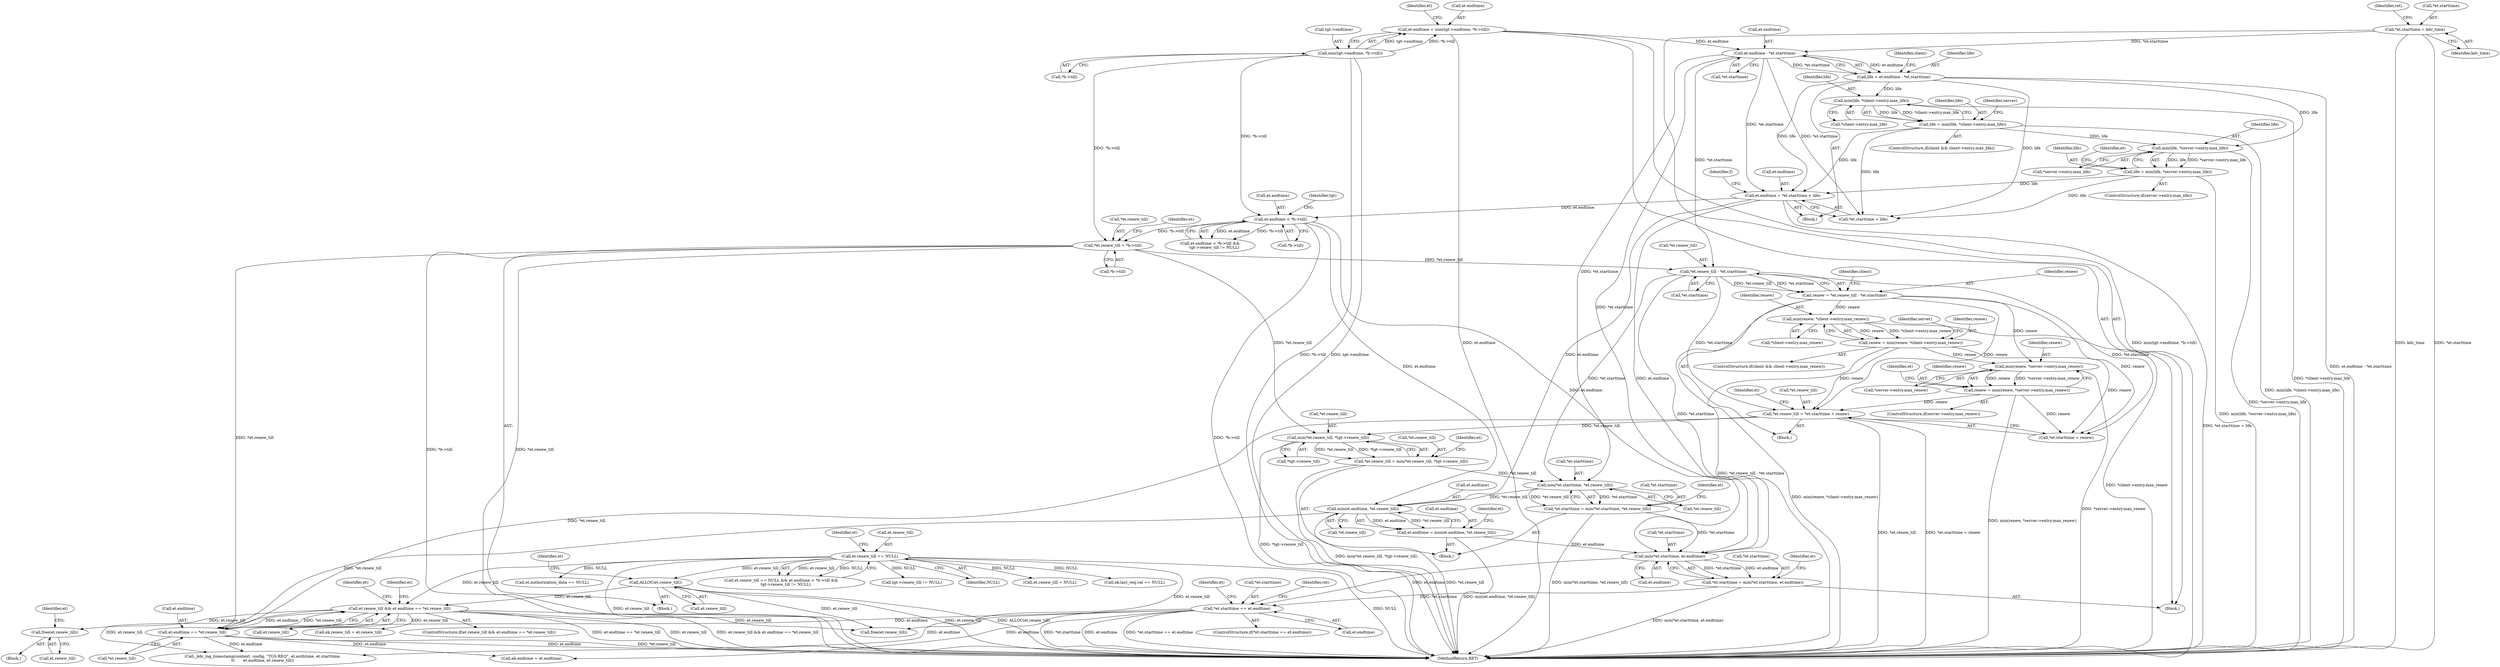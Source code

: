 digraph "0_heimdal_b1e699103f08d6a0ca46a122193c9da65f6cf837_1@API" {
"1000578" [label="(Call,free(et.renew_till))"];
"1000565" [label="(Call,et.renew_till && et.endtime == *et.renew_till)"];
"1000417" [label="(Call,ALLOC(et.renew_till))"];
"1000390" [label="(Call,et.renew_till == NULL)"];
"1000569" [label="(Call,et.endtime == *et.renew_till)"];
"1000551" [label="(Call,*et.starttime == et.endtime)"];
"1000537" [label="(Call,*et.starttime = min(*et.starttime, et.endtime))"];
"1000542" [label="(Call,min(*et.starttime, et.endtime))"];
"1000511" [label="(Call,*et.starttime = min(*et.starttime, *et.renew_till))"];
"1000516" [label="(Call,min(*et.starttime, *et.renew_till))"];
"1000326" [label="(Call,et.endtime - *et.starttime)"];
"1000189" [label="(Call,et.endtime = min(tgt->endtime, *b->till))"];
"1000193" [label="(Call,min(tgt->endtime, *b->till))"];
"1000205" [label="(Call,*et.starttime = kdc_time)"];
"1000438" [label="(Call,*et.renew_till - *et.starttime)"];
"1000421" [label="(Call,*et.renew_till = *b->till)"];
"1000396" [label="(Call,et.endtime < *b->till)"];
"1000368" [label="(Call,et.endtime = *et.starttime + life)"];
"1000342" [label="(Call,life = min(life, *client->entry.max_life))"];
"1000344" [label="(Call,min(life, *client->entry.max_life))"];
"1000324" [label="(Call,life = et.endtime - *et.starttime)"];
"1000358" [label="(Call,life = min(life, *server->entry.max_life))"];
"1000360" [label="(Call,min(life, *server->entry.max_life))"];
"1000497" [label="(Call,*et.renew_till = min(*et.renew_till, *tgt->renew_till))"];
"1000502" [label="(Call,min(*et.renew_till, *tgt->renew_till))"];
"1000481" [label="(Call,*et.renew_till = *et.starttime + renew)"];
"1000436" [label="(Call,renew = *et.renew_till - *et.starttime)"];
"1000471" [label="(Call,renew = min(renew, *server->entry.max_renew))"];
"1000473" [label="(Call,min(renew, *server->entry.max_renew))"];
"1000455" [label="(Call,renew = min(renew, *client->entry.max_renew))"];
"1000457" [label="(Call,min(renew, *client->entry.max_renew))"];
"1000525" [label="(Call,et.endtime = min(et.endtime, *et.renew_till))"];
"1000529" [label="(Call,min(et.endtime, *et.renew_till))"];
"1000396" [label="(Call,et.endtime < *b->till)"];
"1000404" [label="(Call,tgt->renew_till != NULL)"];
"1000381" [label="(Identifier,f)"];
"1000334" [label="(ControlStructure,if(client && client->entry.max_life))"];
"1000914" [label="(Call,_kdc_log_timestamp(context, config, \"TGS-REQ\", et.authtime, et.starttime,\n\t\t       et.endtime, et.renew_till))"];
"1000465" [label="(ControlStructure,if(server->entry.max_renew))"];
"1000484" [label="(Identifier,et)"];
"1000449" [label="(Identifier,client)"];
"1000409" [label="(Block,)"];
"1000566" [label="(Call,et.renew_till)"];
"1000468" [label="(Identifier,server)"];
"1000330" [label="(Call,*et.starttime)"];
"1000889" [label="(Call,ek.renew_till = et.renew_till)"];
"1000570" [label="(Call,et.endtime)"];
"1000472" [label="(Identifier,renew)"];
"1000456" [label="(Identifier,renew)"];
"1000447" [label="(ControlStructure,if(client && client->entry.max_renew))"];
"1000497" [label="(Call,*et.renew_till = min(*et.renew_till, *tgt->renew_till))"];
"1000422" [label="(Call,*et.renew_till)"];
"1000370" [label="(Identifier,et)"];
"1000471" [label="(Call,renew = min(renew, *server->entry.max_renew))"];
"1000439" [label="(Call,*et.renew_till)"];
"1000458" [label="(Identifier,renew)"];
"1000394" [label="(Identifier,NULL)"];
"1000342" [label="(Call,life = min(life, *client->entry.max_life))"];
"1000486" [label="(Call,*et.starttime + renew)"];
"1000193" [label="(Call,min(tgt->endtime, *b->till))"];
"1000189" [label="(Call,et.endtime = min(tgt->endtime, *b->till))"];
"1000567" [label="(Identifier,et)"];
"1000345" [label="(Identifier,life)"];
"1000212" [label="(Identifier,ret)"];
"1000551" [label="(Call,*et.starttime == et.endtime)"];
"1000543" [label="(Call,*et.starttime)"];
"1000455" [label="(Call,renew = min(renew, *client->entry.max_renew))"];
"1000502" [label="(Call,min(*et.renew_till, *tgt->renew_till))"];
"1000194" [label="(Call,tgt->endtime)"];
"1000579" [label="(Call,et.renew_till)"];
"1000210" [label="(Identifier,kdc_time)"];
"1000400" [label="(Call,*b->till)"];
"1000424" [label="(Identifier,et)"];
"1000514" [label="(Identifier,et)"];
"1000578" [label="(Call,free(et.renew_till))"];
"1000391" [label="(Call,et.renew_till)"];
"1000344" [label="(Call,min(life, *client->entry.max_life))"];
"1000516" [label="(Call,min(*et.starttime, *et.renew_till))"];
"1000417" [label="(Call,ALLOC(et.renew_till))"];
"1000203" [label="(Identifier,et)"];
"1000325" [label="(Identifier,life)"];
"1000346" [label="(Call,*client->entry.max_life)"];
"1000538" [label="(Call,*et.starttime)"];
"1000512" [label="(Call,*et.starttime)"];
"1000475" [label="(Call,*server->entry.max_renew)"];
"1000134" [label="(Block,)"];
"1000542" [label="(Call,min(*et.starttime, et.endtime))"];
"1000473" [label="(Call,min(renew, *server->entry.max_renew))"];
"1000324" [label="(Call,life = et.endtime - *et.starttime)"];
"1000582" [label="(Call,et.renew_till = NULL)"];
"1001127" [label="(MethodReturn,RET)"];
"1000474" [label="(Identifier,renew)"];
"1000352" [label="(ControlStructure,if(server->entry.max_life))"];
"1000507" [label="(Call,*tgt->renew_till)"];
"1000432" [label="(Identifier,et)"];
"1000459" [label="(Call,*client->entry.max_renew)"];
"1000550" [label="(ControlStructure,if(*et.starttime == et.endtime))"];
"1000569" [label="(Call,et.endtime == *et.renew_till)"];
"1000584" [label="(Identifier,et)"];
"1000426" [label="(Call,*b->till)"];
"1000503" [label="(Call,*et.renew_till)"];
"1000327" [label="(Call,et.endtime)"];
"1000438" [label="(Call,*et.renew_till - *et.starttime)"];
"1000336" [label="(Identifier,client)"];
"1000362" [label="(Call,*server->entry.max_life)"];
"1000882" [label="(Call,ek.endtime = et.endtime)"];
"1000565" [label="(Call,et.renew_till && et.endtime == *et.renew_till)"];
"1000205" [label="(Call,*et.starttime = kdc_time)"];
"1000457" [label="(Call,min(renew, *client->entry.max_renew))"];
"1000554" [label="(Identifier,et)"];
"1000537" [label="(Call,*et.starttime = min(*et.starttime, et.endtime))"];
"1000443" [label="(Call,*et.starttime)"];
"1000395" [label="(Call,et.endtime < *b->till &&\n       tgt->renew_till != NULL)"];
"1000552" [label="(Call,*et.starttime)"];
"1000421" [label="(Call,*et.renew_till = *b->till)"];
"1000206" [label="(Call,*et.starttime)"];
"1000835" [label="(Call,ek.last_req.val == NULL)"];
"1000397" [label="(Call,et.endtime)"];
"1000577" [label="(Block,)"];
"1000496" [label="(Block,)"];
"1000511" [label="(Call,*et.starttime = min(*et.starttime, *et.renew_till))"];
"1000494" [label="(Identifier,et)"];
"1000498" [label="(Call,*et.renew_till)"];
"1000580" [label="(Identifier,et)"];
"1000197" [label="(Call,*b->till)"];
"1000530" [label="(Call,et.endtime)"];
"1000564" [label="(ControlStructure,if(et.renew_till && et.endtime == *et.renew_till))"];
"1000326" [label="(Call,et.endtime - *et.starttime)"];
"1000547" [label="(Call,et.endtime)"];
"1000437" [label="(Identifier,renew)"];
"1000360" [label="(Call,min(life, *server->entry.max_life))"];
"1000390" [label="(Call,et.renew_till == NULL)"];
"1000664" [label="(Call,et.authorization_data == NULL)"];
"1000361" [label="(Identifier,life)"];
"1000190" [label="(Call,et.endtime)"];
"1000529" [label="(Call,min(et.endtime, *et.renew_till))"];
"1000556" [label="(Call,et.endtime)"];
"1000372" [label="(Call,*et.starttime + life)"];
"1000533" [label="(Call,*et.renew_till)"];
"1000369" [label="(Call,et.endtime)"];
"1000526" [label="(Call,et.endtime)"];
"1000436" [label="(Call,renew = *et.renew_till - *et.starttime)"];
"1000359" [label="(Identifier,life)"];
"1000527" [label="(Identifier,et)"];
"1001082" [label="(Call,free(et.renew_till))"];
"1000525" [label="(Call,et.endtime = min(et.endtime, *et.renew_till))"];
"1000517" [label="(Call,*et.starttime)"];
"1000355" [label="(Identifier,server)"];
"1000406" [label="(Identifier,tgt)"];
"1000597" [label="(Identifier,et)"];
"1000573" [label="(Call,*et.renew_till)"];
"1000398" [label="(Identifier,et)"];
"1000561" [label="(Identifier,ret)"];
"1000540" [label="(Identifier,et)"];
"1000521" [label="(Call,*et.renew_till)"];
"1000482" [label="(Call,*et.renew_till)"];
"1000322" [label="(Block,)"];
"1000389" [label="(Call,et.renew_till == NULL && et.endtime < *b->till &&\n       tgt->renew_till != NULL)"];
"1000343" [label="(Identifier,life)"];
"1000434" [label="(Block,)"];
"1000481" [label="(Call,*et.renew_till = *et.starttime + renew)"];
"1000418" [label="(Call,et.renew_till)"];
"1000368" [label="(Call,et.endtime = *et.starttime + life)"];
"1000358" [label="(Call,life = min(life, *server->entry.max_life))"];
"1000578" -> "1000577"  [label="AST: "];
"1000578" -> "1000579"  [label="CFG: "];
"1000579" -> "1000578"  [label="AST: "];
"1000584" -> "1000578"  [label="CFG: "];
"1000565" -> "1000578"  [label="DDG: et.renew_till"];
"1000565" -> "1000564"  [label="AST: "];
"1000565" -> "1000566"  [label="CFG: "];
"1000565" -> "1000569"  [label="CFG: "];
"1000566" -> "1000565"  [label="AST: "];
"1000569" -> "1000565"  [label="AST: "];
"1000580" -> "1000565"  [label="CFG: "];
"1000597" -> "1000565"  [label="CFG: "];
"1000565" -> "1001127"  [label="DDG: et.endtime == *et.renew_till"];
"1000565" -> "1001127"  [label="DDG: et.renew_till"];
"1000565" -> "1001127"  [label="DDG: et.renew_till && et.endtime == *et.renew_till"];
"1000417" -> "1000565"  [label="DDG: et.renew_till"];
"1000390" -> "1000565"  [label="DDG: et.renew_till"];
"1000569" -> "1000565"  [label="DDG: et.endtime"];
"1000569" -> "1000565"  [label="DDG: *et.renew_till"];
"1000565" -> "1000889"  [label="DDG: et.renew_till"];
"1000565" -> "1000914"  [label="DDG: et.renew_till"];
"1000565" -> "1001082"  [label="DDG: et.renew_till"];
"1000417" -> "1000409"  [label="AST: "];
"1000417" -> "1000418"  [label="CFG: "];
"1000418" -> "1000417"  [label="AST: "];
"1000424" -> "1000417"  [label="CFG: "];
"1000417" -> "1001127"  [label="DDG: et.renew_till"];
"1000417" -> "1001127"  [label="DDG: ALLOC(et.renew_till)"];
"1000390" -> "1000417"  [label="DDG: et.renew_till"];
"1000417" -> "1001082"  [label="DDG: et.renew_till"];
"1000390" -> "1000389"  [label="AST: "];
"1000390" -> "1000394"  [label="CFG: "];
"1000391" -> "1000390"  [label="AST: "];
"1000394" -> "1000390"  [label="AST: "];
"1000398" -> "1000390"  [label="CFG: "];
"1000389" -> "1000390"  [label="CFG: "];
"1000390" -> "1001127"  [label="DDG: NULL"];
"1000390" -> "1001127"  [label="DDG: et.renew_till"];
"1000390" -> "1000389"  [label="DDG: et.renew_till"];
"1000390" -> "1000389"  [label="DDG: NULL"];
"1000390" -> "1000404"  [label="DDG: NULL"];
"1000390" -> "1000582"  [label="DDG: NULL"];
"1000390" -> "1000664"  [label="DDG: NULL"];
"1000390" -> "1000835"  [label="DDG: NULL"];
"1000390" -> "1001082"  [label="DDG: et.renew_till"];
"1000569" -> "1000573"  [label="CFG: "];
"1000570" -> "1000569"  [label="AST: "];
"1000573" -> "1000569"  [label="AST: "];
"1000569" -> "1001127"  [label="DDG: et.endtime"];
"1000569" -> "1001127"  [label="DDG: *et.renew_till"];
"1000551" -> "1000569"  [label="DDG: et.endtime"];
"1000529" -> "1000569"  [label="DDG: *et.renew_till"];
"1000421" -> "1000569"  [label="DDG: *et.renew_till"];
"1000481" -> "1000569"  [label="DDG: *et.renew_till"];
"1000569" -> "1000882"  [label="DDG: et.endtime"];
"1000569" -> "1000914"  [label="DDG: et.endtime"];
"1000551" -> "1000550"  [label="AST: "];
"1000551" -> "1000556"  [label="CFG: "];
"1000552" -> "1000551"  [label="AST: "];
"1000556" -> "1000551"  [label="AST: "];
"1000561" -> "1000551"  [label="CFG: "];
"1000567" -> "1000551"  [label="CFG: "];
"1000551" -> "1001127"  [label="DDG: et.endtime"];
"1000551" -> "1001127"  [label="DDG: *et.starttime == et.endtime"];
"1000551" -> "1001127"  [label="DDG: *et.starttime"];
"1000537" -> "1000551"  [label="DDG: *et.starttime"];
"1000542" -> "1000551"  [label="DDG: et.endtime"];
"1000551" -> "1000882"  [label="DDG: et.endtime"];
"1000551" -> "1000914"  [label="DDG: et.endtime"];
"1000537" -> "1000134"  [label="AST: "];
"1000537" -> "1000542"  [label="CFG: "];
"1000538" -> "1000537"  [label="AST: "];
"1000542" -> "1000537"  [label="AST: "];
"1000554" -> "1000537"  [label="CFG: "];
"1000537" -> "1001127"  [label="DDG: min(*et.starttime, et.endtime)"];
"1000542" -> "1000537"  [label="DDG: *et.starttime"];
"1000542" -> "1000537"  [label="DDG: et.endtime"];
"1000542" -> "1000547"  [label="CFG: "];
"1000543" -> "1000542"  [label="AST: "];
"1000547" -> "1000542"  [label="AST: "];
"1000511" -> "1000542"  [label="DDG: *et.starttime"];
"1000326" -> "1000542"  [label="DDG: *et.starttime"];
"1000438" -> "1000542"  [label="DDG: *et.starttime"];
"1000368" -> "1000542"  [label="DDG: et.endtime"];
"1000396" -> "1000542"  [label="DDG: et.endtime"];
"1000525" -> "1000542"  [label="DDG: et.endtime"];
"1000511" -> "1000496"  [label="AST: "];
"1000511" -> "1000516"  [label="CFG: "];
"1000512" -> "1000511"  [label="AST: "];
"1000516" -> "1000511"  [label="AST: "];
"1000527" -> "1000511"  [label="CFG: "];
"1000511" -> "1001127"  [label="DDG: min(*et.starttime, *et.renew_till)"];
"1000516" -> "1000511"  [label="DDG: *et.starttime"];
"1000516" -> "1000511"  [label="DDG: *et.renew_till"];
"1000516" -> "1000521"  [label="CFG: "];
"1000517" -> "1000516"  [label="AST: "];
"1000521" -> "1000516"  [label="AST: "];
"1000326" -> "1000516"  [label="DDG: *et.starttime"];
"1000438" -> "1000516"  [label="DDG: *et.starttime"];
"1000497" -> "1000516"  [label="DDG: *et.renew_till"];
"1000516" -> "1000529"  [label="DDG: *et.renew_till"];
"1000326" -> "1000324"  [label="AST: "];
"1000326" -> "1000330"  [label="CFG: "];
"1000327" -> "1000326"  [label="AST: "];
"1000330" -> "1000326"  [label="AST: "];
"1000324" -> "1000326"  [label="CFG: "];
"1000326" -> "1000324"  [label="DDG: et.endtime"];
"1000326" -> "1000324"  [label="DDG: *et.starttime"];
"1000189" -> "1000326"  [label="DDG: et.endtime"];
"1000205" -> "1000326"  [label="DDG: *et.starttime"];
"1000326" -> "1000368"  [label="DDG: *et.starttime"];
"1000326" -> "1000372"  [label="DDG: *et.starttime"];
"1000326" -> "1000438"  [label="DDG: *et.starttime"];
"1000189" -> "1000134"  [label="AST: "];
"1000189" -> "1000193"  [label="CFG: "];
"1000190" -> "1000189"  [label="AST: "];
"1000193" -> "1000189"  [label="AST: "];
"1000203" -> "1000189"  [label="CFG: "];
"1000189" -> "1001127"  [label="DDG: et.endtime"];
"1000189" -> "1001127"  [label="DDG: min(tgt->endtime, *b->till)"];
"1000193" -> "1000189"  [label="DDG: tgt->endtime"];
"1000193" -> "1000189"  [label="DDG: *b->till"];
"1000193" -> "1000197"  [label="CFG: "];
"1000194" -> "1000193"  [label="AST: "];
"1000197" -> "1000193"  [label="AST: "];
"1000193" -> "1001127"  [label="DDG: tgt->endtime"];
"1000193" -> "1001127"  [label="DDG: *b->till"];
"1000193" -> "1000396"  [label="DDG: *b->till"];
"1000193" -> "1000421"  [label="DDG: *b->till"];
"1000205" -> "1000134"  [label="AST: "];
"1000205" -> "1000210"  [label="CFG: "];
"1000206" -> "1000205"  [label="AST: "];
"1000210" -> "1000205"  [label="AST: "];
"1000212" -> "1000205"  [label="CFG: "];
"1000205" -> "1001127"  [label="DDG: kdc_time"];
"1000205" -> "1001127"  [label="DDG: *et.starttime"];
"1000438" -> "1000436"  [label="AST: "];
"1000438" -> "1000443"  [label="CFG: "];
"1000439" -> "1000438"  [label="AST: "];
"1000443" -> "1000438"  [label="AST: "];
"1000436" -> "1000438"  [label="CFG: "];
"1000438" -> "1000436"  [label="DDG: *et.renew_till"];
"1000438" -> "1000436"  [label="DDG: *et.starttime"];
"1000421" -> "1000438"  [label="DDG: *et.renew_till"];
"1000438" -> "1000481"  [label="DDG: *et.starttime"];
"1000438" -> "1000486"  [label="DDG: *et.starttime"];
"1000421" -> "1000409"  [label="AST: "];
"1000421" -> "1000426"  [label="CFG: "];
"1000422" -> "1000421"  [label="AST: "];
"1000426" -> "1000421"  [label="AST: "];
"1000432" -> "1000421"  [label="CFG: "];
"1000421" -> "1001127"  [label="DDG: *b->till"];
"1000421" -> "1001127"  [label="DDG: *et.renew_till"];
"1000396" -> "1000421"  [label="DDG: *b->till"];
"1000421" -> "1000502"  [label="DDG: *et.renew_till"];
"1000396" -> "1000395"  [label="AST: "];
"1000396" -> "1000400"  [label="CFG: "];
"1000397" -> "1000396"  [label="AST: "];
"1000400" -> "1000396"  [label="AST: "];
"1000406" -> "1000396"  [label="CFG: "];
"1000395" -> "1000396"  [label="CFG: "];
"1000396" -> "1001127"  [label="DDG: *b->till"];
"1000396" -> "1000395"  [label="DDG: et.endtime"];
"1000396" -> "1000395"  [label="DDG: *b->till"];
"1000368" -> "1000396"  [label="DDG: et.endtime"];
"1000396" -> "1000529"  [label="DDG: et.endtime"];
"1000368" -> "1000322"  [label="AST: "];
"1000368" -> "1000372"  [label="CFG: "];
"1000369" -> "1000368"  [label="AST: "];
"1000372" -> "1000368"  [label="AST: "];
"1000381" -> "1000368"  [label="CFG: "];
"1000368" -> "1001127"  [label="DDG: *et.starttime + life"];
"1000342" -> "1000368"  [label="DDG: life"];
"1000324" -> "1000368"  [label="DDG: life"];
"1000358" -> "1000368"  [label="DDG: life"];
"1000368" -> "1000529"  [label="DDG: et.endtime"];
"1000342" -> "1000334"  [label="AST: "];
"1000342" -> "1000344"  [label="CFG: "];
"1000343" -> "1000342"  [label="AST: "];
"1000344" -> "1000342"  [label="AST: "];
"1000355" -> "1000342"  [label="CFG: "];
"1000342" -> "1001127"  [label="DDG: min(life, *client->entry.max_life)"];
"1000344" -> "1000342"  [label="DDG: life"];
"1000344" -> "1000342"  [label="DDG: *client->entry.max_life"];
"1000342" -> "1000360"  [label="DDG: life"];
"1000342" -> "1000372"  [label="DDG: life"];
"1000344" -> "1000346"  [label="CFG: "];
"1000345" -> "1000344"  [label="AST: "];
"1000346" -> "1000344"  [label="AST: "];
"1000344" -> "1001127"  [label="DDG: *client->entry.max_life"];
"1000324" -> "1000344"  [label="DDG: life"];
"1000324" -> "1000322"  [label="AST: "];
"1000325" -> "1000324"  [label="AST: "];
"1000336" -> "1000324"  [label="CFG: "];
"1000324" -> "1001127"  [label="DDG: et.endtime - *et.starttime"];
"1000324" -> "1000360"  [label="DDG: life"];
"1000324" -> "1000372"  [label="DDG: life"];
"1000358" -> "1000352"  [label="AST: "];
"1000358" -> "1000360"  [label="CFG: "];
"1000359" -> "1000358"  [label="AST: "];
"1000360" -> "1000358"  [label="AST: "];
"1000370" -> "1000358"  [label="CFG: "];
"1000358" -> "1001127"  [label="DDG: min(life, *server->entry.max_life)"];
"1000360" -> "1000358"  [label="DDG: life"];
"1000360" -> "1000358"  [label="DDG: *server->entry.max_life"];
"1000358" -> "1000372"  [label="DDG: life"];
"1000360" -> "1000362"  [label="CFG: "];
"1000361" -> "1000360"  [label="AST: "];
"1000362" -> "1000360"  [label="AST: "];
"1000360" -> "1001127"  [label="DDG: *server->entry.max_life"];
"1000497" -> "1000496"  [label="AST: "];
"1000497" -> "1000502"  [label="CFG: "];
"1000498" -> "1000497"  [label="AST: "];
"1000502" -> "1000497"  [label="AST: "];
"1000514" -> "1000497"  [label="CFG: "];
"1000497" -> "1001127"  [label="DDG: min(*et.renew_till, *tgt->renew_till)"];
"1000502" -> "1000497"  [label="DDG: *et.renew_till"];
"1000502" -> "1000497"  [label="DDG: *tgt->renew_till"];
"1000502" -> "1000507"  [label="CFG: "];
"1000503" -> "1000502"  [label="AST: "];
"1000507" -> "1000502"  [label="AST: "];
"1000502" -> "1001127"  [label="DDG: *tgt->renew_till"];
"1000481" -> "1000502"  [label="DDG: *et.renew_till"];
"1000481" -> "1000434"  [label="AST: "];
"1000481" -> "1000486"  [label="CFG: "];
"1000482" -> "1000481"  [label="AST: "];
"1000486" -> "1000481"  [label="AST: "];
"1000494" -> "1000481"  [label="CFG: "];
"1000481" -> "1001127"  [label="DDG: *et.starttime + renew"];
"1000481" -> "1001127"  [label="DDG: *et.renew_till"];
"1000436" -> "1000481"  [label="DDG: renew"];
"1000471" -> "1000481"  [label="DDG: renew"];
"1000455" -> "1000481"  [label="DDG: renew"];
"1000436" -> "1000434"  [label="AST: "];
"1000437" -> "1000436"  [label="AST: "];
"1000449" -> "1000436"  [label="CFG: "];
"1000436" -> "1001127"  [label="DDG: *et.renew_till - *et.starttime"];
"1000436" -> "1000457"  [label="DDG: renew"];
"1000436" -> "1000473"  [label="DDG: renew"];
"1000436" -> "1000486"  [label="DDG: renew"];
"1000471" -> "1000465"  [label="AST: "];
"1000471" -> "1000473"  [label="CFG: "];
"1000472" -> "1000471"  [label="AST: "];
"1000473" -> "1000471"  [label="AST: "];
"1000484" -> "1000471"  [label="CFG: "];
"1000471" -> "1001127"  [label="DDG: min(renew, *server->entry.max_renew)"];
"1000473" -> "1000471"  [label="DDG: renew"];
"1000473" -> "1000471"  [label="DDG: *server->entry.max_renew"];
"1000471" -> "1000486"  [label="DDG: renew"];
"1000473" -> "1000475"  [label="CFG: "];
"1000474" -> "1000473"  [label="AST: "];
"1000475" -> "1000473"  [label="AST: "];
"1000473" -> "1001127"  [label="DDG: *server->entry.max_renew"];
"1000455" -> "1000473"  [label="DDG: renew"];
"1000455" -> "1000447"  [label="AST: "];
"1000455" -> "1000457"  [label="CFG: "];
"1000456" -> "1000455"  [label="AST: "];
"1000457" -> "1000455"  [label="AST: "];
"1000468" -> "1000455"  [label="CFG: "];
"1000455" -> "1001127"  [label="DDG: min(renew, *client->entry.max_renew)"];
"1000457" -> "1000455"  [label="DDG: renew"];
"1000457" -> "1000455"  [label="DDG: *client->entry.max_renew"];
"1000455" -> "1000486"  [label="DDG: renew"];
"1000457" -> "1000459"  [label="CFG: "];
"1000458" -> "1000457"  [label="AST: "];
"1000459" -> "1000457"  [label="AST: "];
"1000457" -> "1001127"  [label="DDG: *client->entry.max_renew"];
"1000525" -> "1000496"  [label="AST: "];
"1000525" -> "1000529"  [label="CFG: "];
"1000526" -> "1000525"  [label="AST: "];
"1000529" -> "1000525"  [label="AST: "];
"1000540" -> "1000525"  [label="CFG: "];
"1000525" -> "1001127"  [label="DDG: min(et.endtime, *et.renew_till)"];
"1000529" -> "1000525"  [label="DDG: et.endtime"];
"1000529" -> "1000525"  [label="DDG: *et.renew_till"];
"1000529" -> "1000533"  [label="CFG: "];
"1000530" -> "1000529"  [label="AST: "];
"1000533" -> "1000529"  [label="AST: "];
"1000529" -> "1001127"  [label="DDG: *et.renew_till"];
}
